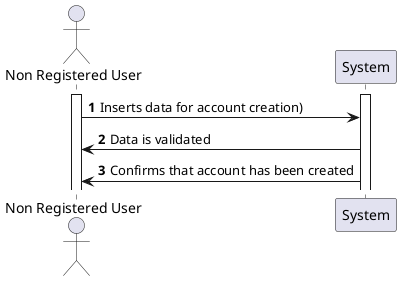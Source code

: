 @startuml
autonumber
actor "Non Registered User"
participant "System"
activate "Non Registered User"
activate "System"
"Non Registered User"->"System" : Inserts data for account creation)
"System" -> "Non Registered User" : Data is validated
"System" -> "Non Registered User" : Confirms that account has been created
@enduml